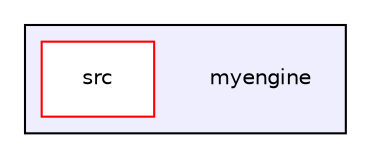 digraph "myengine" {
  compound=true
  node [ fontsize="10", fontname="Helvetica"];
  edge [ labelfontsize="10", labelfontname="Helvetica"];
  subgraph clusterdir_3f9a28c4bb5e30d2c4f4a68f72d156fa {
    graph [ bgcolor="#eeeeff", pencolor="black", label="" URL="dir_3f9a28c4bb5e30d2c4f4a68f72d156fa.html"];
    dir_3f9a28c4bb5e30d2c4f4a68f72d156fa [shape=plaintext label="myengine"];
  dir_eff0bfe15335107cdfaa4252eecec1cb [shape=box label="src" fillcolor="white" style="filled" color="red" URL="dir_eff0bfe15335107cdfaa4252eecec1cb.html"];
  }
}
